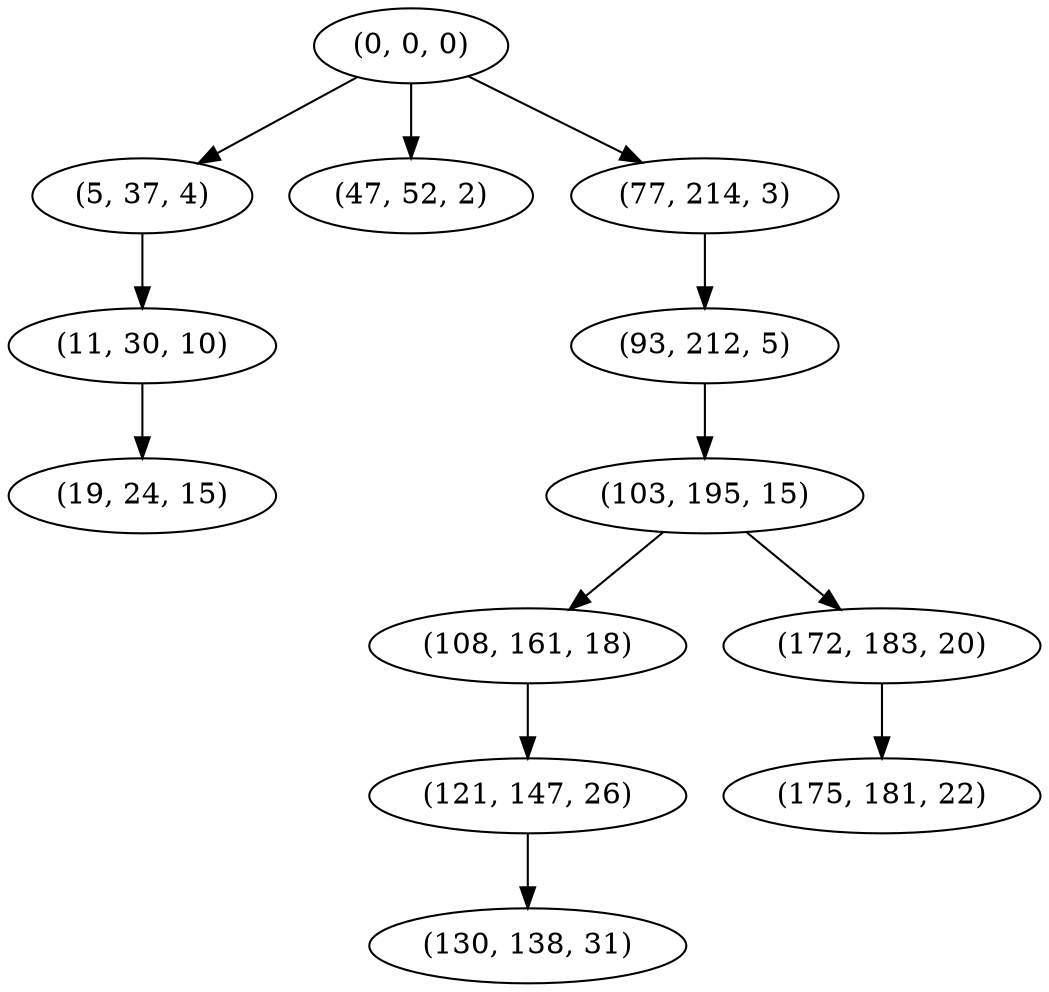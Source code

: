 digraph tree {
    "(0, 0, 0)";
    "(5, 37, 4)";
    "(11, 30, 10)";
    "(19, 24, 15)";
    "(47, 52, 2)";
    "(77, 214, 3)";
    "(93, 212, 5)";
    "(103, 195, 15)";
    "(108, 161, 18)";
    "(121, 147, 26)";
    "(130, 138, 31)";
    "(172, 183, 20)";
    "(175, 181, 22)";
    "(0, 0, 0)" -> "(5, 37, 4)";
    "(0, 0, 0)" -> "(47, 52, 2)";
    "(0, 0, 0)" -> "(77, 214, 3)";
    "(5, 37, 4)" -> "(11, 30, 10)";
    "(11, 30, 10)" -> "(19, 24, 15)";
    "(77, 214, 3)" -> "(93, 212, 5)";
    "(93, 212, 5)" -> "(103, 195, 15)";
    "(103, 195, 15)" -> "(108, 161, 18)";
    "(103, 195, 15)" -> "(172, 183, 20)";
    "(108, 161, 18)" -> "(121, 147, 26)";
    "(121, 147, 26)" -> "(130, 138, 31)";
    "(172, 183, 20)" -> "(175, 181, 22)";
}
